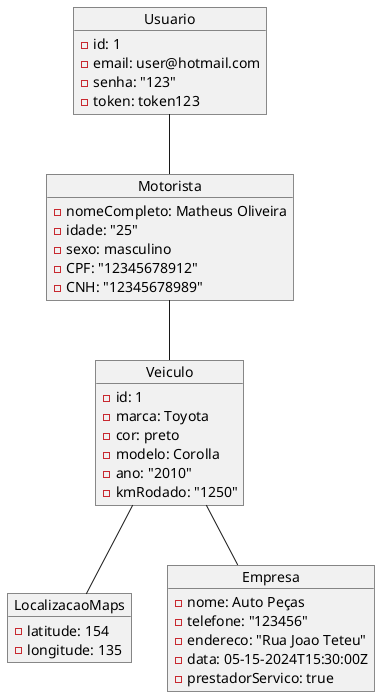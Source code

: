 @startuml
object Usuario {
    - id: 1
    - email: user@hotmail.com
    - senha: "123"
    - token: token123
}

object Motorista {
    - nomeCompleto: Matheus Oliveira
    - idade: "25"
    - sexo: masculino
    - CPF: "12345678912"
    - CNH: "12345678989"
}

object Veiculo {
    - id: 1
    - marca: Toyota
    - cor: preto
    - modelo: Corolla
    - ano: "2010"
    - kmRodado: "1250"
}

object LocalizacaoMaps {
    - latitude: 154
    - longitude: 135
}

object Empresa {
    - nome: Auto Peças
    - telefone: "123456"
    - endereco: "Rua Joao Teteu"
    - data: 05-15-2024T15:30:00Z
    - prestadorServico: true
}

Usuario -- Motorista
Motorista -- Veiculo
Veiculo -- LocalizacaoMaps
Veiculo -- Empresa
@enduml